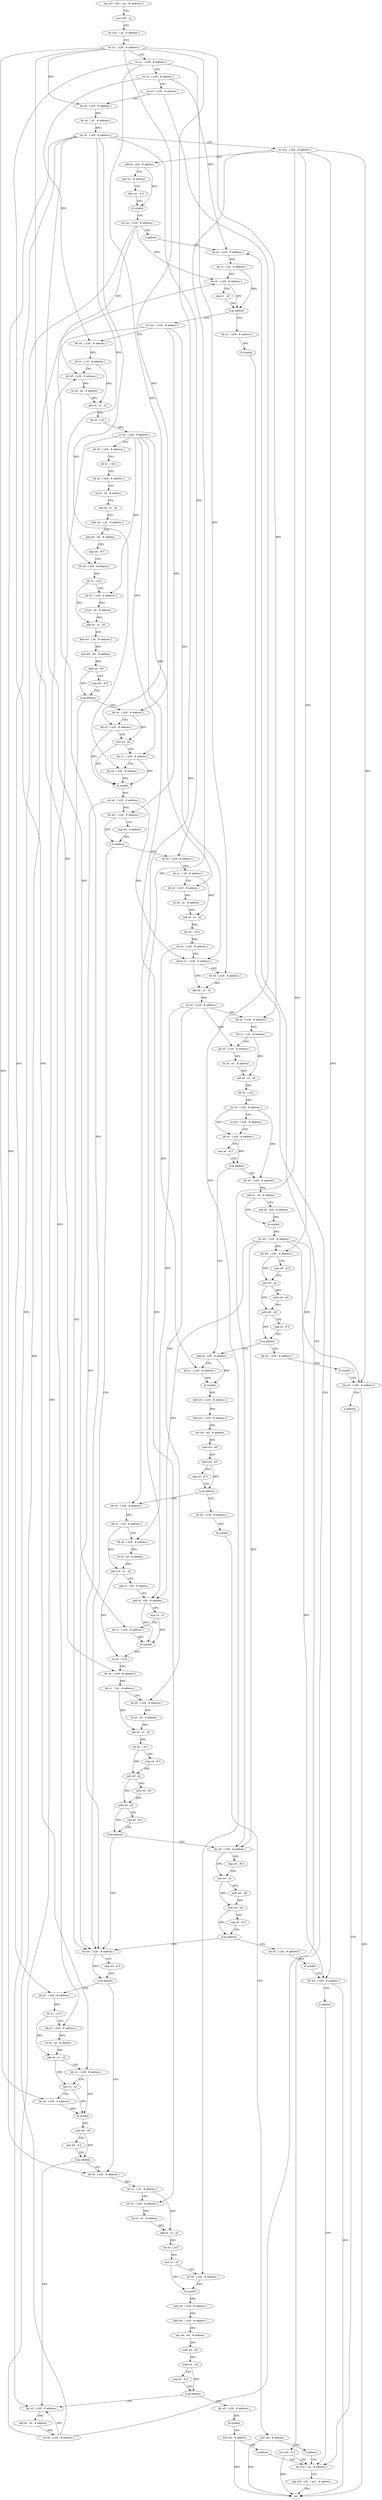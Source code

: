 digraph "func" {
"4336532" [label = "stp x29 , x30 , [ sp , #- address ]!" ]
"4336536" [label = "mov x29 , sp" ]
"4336540" [label = "str x19 , [ sp , # address ]" ]
"4336544" [label = "str x0 , [ x29 , # address ]" ]
"4336548" [label = "str x1 , [ x29 , # address ]" ]
"4336552" [label = "str x2 , [ x29 , # address ]" ]
"4336556" [label = "str x3 , [ x29 , # address ]" ]
"4336560" [label = "ldr x0 , [ x29 , # address ]" ]
"4336564" [label = "ldr x0 , [ x0 , # address ]" ]
"4336568" [label = "str x0 , [ x29 , # address ]" ]
"4336572" [label = "str wzr , [ x29 , # address ]" ]
"4336576" [label = "add x0 , x29 , # address" ]
"4336580" [label = "mov x2 , # address" ]
"4336584" [label = "mov w1 , # 0" ]
"4336588" [label = "bl symbol" ]
"4336592" [label = "str xzr , [ x29 , # address ]" ]
"4336596" [label = "b address" ]
"4337240" [label = "ldr x0 , [ x29 , # address ]" ]
"4337244" [label = "ldr x1 , [ x0 , # address ]" ]
"4337248" [label = "ldr x0 , [ x29 , # address ]" ]
"4337252" [label = "cmp x1 , x0" ]
"4337256" [label = "b.gt address" ]
"4336600" [label = "str wzr , [ x29 , # address ]" ]
"4337260" [label = "ldr x0 , [ x29 , # address ]" ]
"4336604" [label = "ldr x0 , [ x29 , # address ]" ]
"4336608" [label = "ldr x1 , [ x0 , # address ]" ]
"4336612" [label = "ldr x0 , [ x29 , # address ]" ]
"4336616" [label = "lsl x0 , x0 , # address" ]
"4336620" [label = "add x0 , x1 , x0" ]
"4336624" [label = "ldr x0 , [ x0 ]" ]
"4336628" [label = "str x0 , [ x29 , # address ]" ]
"4336632" [label = "ldr x0 , [ x29 , # address ]" ]
"4336636" [label = "ldr x1 , [ x0 ]" ]
"4336640" [label = "ldr x0 , [ x29 , # address ]" ]
"4336644" [label = "lsl x0 , x0 , # address" ]
"4336648" [label = "add x0 , x1 , x0" ]
"4336652" [label = "ldrb w0 , [ x0 , # address ]" ]
"4336656" [label = "and w0 , w0 , # address" ]
"4336660" [label = "cmp w0 , # 0" ]
"4336664" [label = "ldr x0 , [ x29 , # address ]" ]
"4336668" [label = "ldr x1 , [ x0 ]" ]
"4336672" [label = "ldr x0 , [ x29 , # address ]" ]
"4336676" [label = "lsl x0 , x0 , # address" ]
"4336680" [label = "add x0 , x1 , x0" ]
"4336684" [label = "ldrb w0 , [ x0 , # address ]" ]
"4336688" [label = "and w0 , w0 , # address" ]
"4336692" [label = "uxtb w0 , w0" ]
"4336696" [label = "cmp w0 , # 0" ]
"4336700" [label = "b.eq address" ]
"4337088" [label = "ldr w0 , [ x29 , # address ]" ]
"4336704" [label = "ldr x0 , [ x29 , # address ]" ]
"4337264" [label = "bl symbol" ]
"4337268" [label = "mov w0 , # 0" ]
"4337272" [label = "ldr x19 , [ sp , # address ]" ]
"4337092" [label = "cmp w0 , # 0" ]
"4337096" [label = "b.ne address" ]
"4337148" [label = "ldr x0 , [ x29 , # address ]" ]
"4337100" [label = "ldr x0 , [ x29 , # address ]" ]
"4336708" [label = "ldr x3 , [ x29 , # address ]" ]
"4336712" [label = "mov x2 , x0" ]
"4336716" [label = "ldr x1 , [ x29 , # address ]" ]
"4336720" [label = "ldr x0 , [ x29 , # address ]" ]
"4336724" [label = "bl symbol" ]
"4336728" [label = "str w0 , [ x29 , # address ]" ]
"4336732" [label = "ldr w0 , [ x29 , # address ]" ]
"4336736" [label = "cmp w0 , # address" ]
"4336740" [label = "b.le address" ]
"4336744" [label = "ldr x0 , [ x29 , # address ]" ]
"4337152" [label = "ldr x1 , [ x0 , # address ]" ]
"4337156" [label = "ldr x0 , [ x29 , # address ]" ]
"4337160" [label = "lsl x0 , x0 , # address" ]
"4337164" [label = "add x0 , x1 , x0" ]
"4337168" [label = "ldr x0 , [ x0 ]" ]
"4337172" [label = "mov x1 , x0" ]
"4337176" [label = "ldr x0 , [ x29 , # address ]" ]
"4337180" [label = "bl symbol" ]
"4337184" [label = "strb w0 , [ x29 , # address ]" ]
"4337188" [label = "ldrb w0 , [ x29 , # address ]" ]
"4337192" [label = "eor w0 , w0 , # address" ]
"4337196" [label = "uxtb w0 , w0" ]
"4337200" [label = "uxtb w0 , w0" ]
"4337204" [label = "cmp x0 , # 0" ]
"4337208" [label = "b.eq address" ]
"4337228" [label = "ldr x0 , [ x29 , # address ]" ]
"4337212" [label = "ldr x0 , [ x29 , # address ]" ]
"4337104" [label = "ldr x1 , [ x0 ]" ]
"4337108" [label = "ldr x0 , [ x29 , # address ]" ]
"4337112" [label = "lsl x0 , x0 , # address" ]
"4337116" [label = "add x0 , x1 , x0" ]
"4337120" [label = "ldr x2 , [ x29 , # address ]" ]
"4337124" [label = "mov x1 , x0" ]
"4337128" [label = "ldr x0 , [ x29 , # address ]" ]
"4337132" [label = "bl symbol" ]
"4337136" [label = "uxtb w0 , w0" ]
"4337140" [label = "cmp w0 , # 0" ]
"4337144" [label = "b.eq address" ]
"4336748" [label = "ldr x1 , [ x0 , # address ]" ]
"4336752" [label = "ldr x0 , [ x29 , # address ]" ]
"4336756" [label = "lsl x0 , x0 , # address" ]
"4336760" [label = "add x0 , x1 , x0" ]
"4336764" [label = "ldr x0 , [ x0 ]" ]
"4336768" [label = "str x0 , [ x29 , # address ]" ]
"4336772" [label = "ldrsw x1 , [ x29 , # address ]" ]
"4336776" [label = "ldr x0 , [ x29 , # address ]" ]
"4336780" [label = "add x0 , x1 , x0" ]
"4336784" [label = "str x0 , [ x29 , # address ]" ]
"4336788" [label = "ldr x0 , [ x29 , # address ]" ]
"4336792" [label = "ldr x1 , [ x0 , # address ]" ]
"4336796" [label = "ldr x0 , [ x29 , # address ]" ]
"4336800" [label = "lsl x0 , x0 , # address" ]
"4336804" [label = "add x0 , x1 , x0" ]
"4336808" [label = "ldr x0 , [ x0 ]" ]
"4336812" [label = "str x0 , [ x29 , # address ]" ]
"4336816" [label = "str xzr , [ x29 , # address ]" ]
"4336820" [label = "ldr x0 , [ x29 , # address ]" ]
"4336824" [label = "cmp x0 , # 0" ]
"4336828" [label = "b.eq address" ]
"4336896" [label = "add x0 , x29 , # address" ]
"4336832" [label = "ldr x0 , [ x29 , # address ]" ]
"4337232" [label = "add x0 , x0 , # address" ]
"4337236" [label = "str x0 , [ x29 , # address ]" ]
"4337216" [label = "bl symbol" ]
"4337220" [label = "mov w0 , # address" ]
"4337224" [label = "b address" ]
"4336900" [label = "ldr x1 , [ x29 , # address ]" ]
"4336904" [label = "bl symbol" ]
"4336908" [label = "strb w0 , [ x29 , # address ]" ]
"4336912" [label = "ldrb w0 , [ x29 , # address ]" ]
"4336916" [label = "eor w0 , w0 , # address" ]
"4336920" [label = "uxtb w0 , w0" ]
"4336924" [label = "uxtb w0 , w0" ]
"4336928" [label = "cmp x0 , # 0" ]
"4336932" [label = "b.eq address" ]
"4336952" [label = "ldr x0 , [ x29 , # address ]" ]
"4336936" [label = "ldr x0 , [ x29 , # address ]" ]
"4336836" [label = "add x1 , x0 , # address" ]
"4336840" [label = "add x0 , x29 , # address" ]
"4336844" [label = "bl symbol" ]
"4336848" [label = "str w0 , [ x29 , # address ]" ]
"4336852" [label = "ldr w0 , [ x29 , # address ]" ]
"4336856" [label = "cmp w0 , # 0" ]
"4336860" [label = "cset w0 , ne" ]
"4336864" [label = "uxtb w0 , w0" ]
"4336868" [label = "uxtb w0 , w0" ]
"4336872" [label = "cmp x0 , # 0" ]
"4336876" [label = "b.eq address" ]
"4336880" [label = "ldr x0 , [ x29 , # address ]" ]
"4337276" [label = "ldp x29 , x30 , [ sp ] , # address" ]
"4337280" [label = "ret" ]
"4336956" [label = "ldr x1 , [ x0 , # address ]" ]
"4336960" [label = "ldr x0 , [ x29 , # address ]" ]
"4336964" [label = "lsl x0 , x0 , # address" ]
"4336968" [label = "add x19 , x1 , x0" ]
"4336972" [label = "add x1 , x29 , # address" ]
"4336976" [label = "add x0 , x29 , # address" ]
"4336980" [label = "mov x2 , x1" ]
"4336984" [label = "ldr x1 , [ x29 , # address ]" ]
"4336988" [label = "bl symbol" ]
"4336992" [label = "str x0 , [ x19 ]" ]
"4336996" [label = "ldr x0 , [ x29 , # address ]" ]
"4337000" [label = "ldr x1 , [ x0 , # address ]" ]
"4337004" [label = "ldr x0 , [ x29 , # address ]" ]
"4337008" [label = "lsl x0 , x0 , # address" ]
"4337012" [label = "add x0 , x1 , x0" ]
"4337016" [label = "ldr x0 , [ x0 ]" ]
"4337020" [label = "cmp x0 , # 0" ]
"4337024" [label = "cset w0 , eq" ]
"4337028" [label = "uxtb w0 , w0" ]
"4337032" [label = "uxtb w0 , w0" ]
"4337036" [label = "cmp x0 , # 0" ]
"4337040" [label = "b.eq address" ]
"4337044" [label = "ldr w0 , [ x29 , # address ]" ]
"4336940" [label = "bl symbol" ]
"4336944" [label = "mov w0 , # address" ]
"4336948" [label = "b address" ]
"4336884" [label = "bl symbol" ]
"4336888" [label = "ldr w0 , [ x29 , # address ]" ]
"4336892" [label = "b address" ]
"4337048" [label = "cmp w0 , # 0" ]
"4337052" [label = "cset w0 , ne" ]
"4337056" [label = "uxtb w0 , w0" ]
"4337060" [label = "uxtb w0 , w0" ]
"4337064" [label = "cmp x0 , # 0" ]
"4337068" [label = "b.eq address" ]
"4337072" [label = "ldr x0 , [ x29 , # address ]" ]
"4337076" [label = "bl symbol" ]
"4337080" [label = "ldr w0 , [ x29 , # address ]" ]
"4337084" [label = "b address" ]
"4336532" -> "4336536" [ label = "CFG" ]
"4336536" -> "4336540" [ label = "CFG" ]
"4336540" -> "4336544" [ label = "CFG" ]
"4336544" -> "4336548" [ label = "CFG" ]
"4336544" -> "4336560" [ label = "DFG" ]
"4336544" -> "4336704" [ label = "DFG" ]
"4336544" -> "4337128" [ label = "DFG" ]
"4336544" -> "4336788" [ label = "DFG" ]
"4336544" -> "4336952" [ label = "DFG" ]
"4336544" -> "4336996" [ label = "DFG" ]
"4336548" -> "4336552" [ label = "CFG" ]
"4336548" -> "4336708" [ label = "DFG" ]
"4336548" -> "4337120" [ label = "DFG" ]
"4336548" -> "4336776" [ label = "DFG" ]
"4336552" -> "4336556" [ label = "CFG" ]
"4336552" -> "4337240" [ label = "DFG" ]
"4336552" -> "4336604" [ label = "DFG" ]
"4336556" -> "4336560" [ label = "CFG" ]
"4336556" -> "4337176" [ label = "DFG" ]
"4336560" -> "4336564" [ label = "DFG" ]
"4336564" -> "4336568" [ label = "DFG" ]
"4336568" -> "4336572" [ label = "CFG" ]
"4336568" -> "4336664" [ label = "DFG" ]
"4336568" -> "4336720" [ label = "DFG" ]
"4336568" -> "4337148" [ label = "DFG" ]
"4336568" -> "4337100" [ label = "DFG" ]
"4336568" -> "4336744" [ label = "DFG" ]
"4336568" -> "4336984" [ label = "DFG" ]
"4336572" -> "4336576" [ label = "CFG" ]
"4336572" -> "4336852" [ label = "DFG" ]
"4336572" -> "4336888" [ label = "DFG" ]
"4336572" -> "4337044" [ label = "DFG" ]
"4336572" -> "4337080" [ label = "DFG" ]
"4336572" -> "4336976" [ label = "DFG" ]
"4336576" -> "4336580" [ label = "CFG" ]
"4336576" -> "4336588" [ label = "DFG" ]
"4336580" -> "4336584" [ label = "CFG" ]
"4336584" -> "4336588" [ label = "CFG" ]
"4336588" -> "4336592" [ label = "CFG" ]
"4336592" -> "4336596" [ label = "CFG" ]
"4336592" -> "4337248" [ label = "DFG" ]
"4336592" -> "4336612" [ label = "DFG" ]
"4336592" -> "4337228" [ label = "DFG" ]
"4336596" -> "4337240" [ label = "CFG" ]
"4337240" -> "4337244" [ label = "DFG" ]
"4337244" -> "4337248" [ label = "CFG" ]
"4337244" -> "4337256" [ label = "DFG" ]
"4337248" -> "4337252" [ label = "CFG" ]
"4337248" -> "4337256" [ label = "DFG" ]
"4337252" -> "4337256" [ label = "CFG" ]
"4337256" -> "4336600" [ label = "CFG" ]
"4337256" -> "4337260" [ label = "CFG" ]
"4336600" -> "4336604" [ label = "CFG" ]
"4336600" -> "4337088" [ label = "DFG" ]
"4336600" -> "4336732" [ label = "DFG" ]
"4336600" -> "4336772" [ label = "DFG" ]
"4337260" -> "4337264" [ label = "DFG" ]
"4336604" -> "4336608" [ label = "DFG" ]
"4336608" -> "4336612" [ label = "CFG" ]
"4336608" -> "4336620" [ label = "DFG" ]
"4336612" -> "4336616" [ label = "DFG" ]
"4336616" -> "4336620" [ label = "DFG" ]
"4336620" -> "4336624" [ label = "DFG" ]
"4336624" -> "4336628" [ label = "DFG" ]
"4336628" -> "4336632" [ label = "CFG" ]
"4336628" -> "4336672" [ label = "DFG" ]
"4336628" -> "4336716" [ label = "DFG" ]
"4336628" -> "4337156" [ label = "DFG" ]
"4336628" -> "4337108" [ label = "DFG" ]
"4336628" -> "4336752" [ label = "DFG" ]
"4336632" -> "4336636" [ label = "CFG" ]
"4336636" -> "4336640" [ label = "CFG" ]
"4336640" -> "4336644" [ label = "CFG" ]
"4336644" -> "4336648" [ label = "CFG" ]
"4336648" -> "4336652" [ label = "CFG" ]
"4336652" -> "4336656" [ label = "CFG" ]
"4336656" -> "4336660" [ label = "CFG" ]
"4336660" -> "4336664" [ label = "CFG" ]
"4336664" -> "4336668" [ label = "DFG" ]
"4336668" -> "4336672" [ label = "CFG" ]
"4336668" -> "4336680" [ label = "DFG" ]
"4336672" -> "4336676" [ label = "DFG" ]
"4336676" -> "4336680" [ label = "DFG" ]
"4336680" -> "4336684" [ label = "DFG" ]
"4336684" -> "4336688" [ label = "DFG" ]
"4336688" -> "4336692" [ label = "DFG" ]
"4336692" -> "4336696" [ label = "CFG" ]
"4336692" -> "4336700" [ label = "DFG" ]
"4336696" -> "4336700" [ label = "CFG" ]
"4336700" -> "4337088" [ label = "CFG" ]
"4336700" -> "4336704" [ label = "CFG" ]
"4337088" -> "4337092" [ label = "CFG" ]
"4337088" -> "4337096" [ label = "DFG" ]
"4336704" -> "4336708" [ label = "CFG" ]
"4336704" -> "4336712" [ label = "DFG" ]
"4337264" -> "4337268" [ label = "CFG" ]
"4337268" -> "4337272" [ label = "CFG" ]
"4337268" -> "4337280" [ label = "DFG" ]
"4337272" -> "4337276" [ label = "CFG" ]
"4337092" -> "4337096" [ label = "CFG" ]
"4337096" -> "4337148" [ label = "CFG" ]
"4337096" -> "4337100" [ label = "CFG" ]
"4337148" -> "4337152" [ label = "DFG" ]
"4337100" -> "4337104" [ label = "DFG" ]
"4336708" -> "4336712" [ label = "CFG" ]
"4336708" -> "4336724" [ label = "DFG" ]
"4336712" -> "4336716" [ label = "CFG" ]
"4336712" -> "4336724" [ label = "DFG" ]
"4336716" -> "4336720" [ label = "CFG" ]
"4336716" -> "4336724" [ label = "DFG" ]
"4336720" -> "4336724" [ label = "DFG" ]
"4336724" -> "4336728" [ label = "DFG" ]
"4336728" -> "4336732" [ label = "DFG" ]
"4336728" -> "4337088" [ label = "DFG" ]
"4336728" -> "4336772" [ label = "DFG" ]
"4336732" -> "4336736" [ label = "CFG" ]
"4336732" -> "4336740" [ label = "DFG" ]
"4336736" -> "4336740" [ label = "CFG" ]
"4336740" -> "4337088" [ label = "CFG" ]
"4336740" -> "4336744" [ label = "CFG" ]
"4336744" -> "4336748" [ label = "DFG" ]
"4337152" -> "4337156" [ label = "CFG" ]
"4337152" -> "4337164" [ label = "DFG" ]
"4337156" -> "4337160" [ label = "DFG" ]
"4337160" -> "4337164" [ label = "DFG" ]
"4337164" -> "4337168" [ label = "DFG" ]
"4337168" -> "4337172" [ label = "DFG" ]
"4337172" -> "4337176" [ label = "CFG" ]
"4337172" -> "4337180" [ label = "DFG" ]
"4337176" -> "4337180" [ label = "DFG" ]
"4337180" -> "4337184" [ label = "DFG" ]
"4337184" -> "4337188" [ label = "DFG" ]
"4337188" -> "4337192" [ label = "DFG" ]
"4337192" -> "4337196" [ label = "DFG" ]
"4337196" -> "4337200" [ label = "DFG" ]
"4337200" -> "4337204" [ label = "CFG" ]
"4337200" -> "4337208" [ label = "DFG" ]
"4337204" -> "4337208" [ label = "CFG" ]
"4337208" -> "4337228" [ label = "CFG" ]
"4337208" -> "4337212" [ label = "CFG" ]
"4337228" -> "4337232" [ label = "DFG" ]
"4337212" -> "4337216" [ label = "DFG" ]
"4337104" -> "4337108" [ label = "CFG" ]
"4337104" -> "4337116" [ label = "DFG" ]
"4337108" -> "4337112" [ label = "DFG" ]
"4337112" -> "4337116" [ label = "DFG" ]
"4337116" -> "4337120" [ label = "CFG" ]
"4337116" -> "4337124" [ label = "DFG" ]
"4337120" -> "4337124" [ label = "CFG" ]
"4337120" -> "4337132" [ label = "DFG" ]
"4337124" -> "4337128" [ label = "CFG" ]
"4337124" -> "4337132" [ label = "DFG" ]
"4337128" -> "4337132" [ label = "DFG" ]
"4337132" -> "4337136" [ label = "DFG" ]
"4337136" -> "4337140" [ label = "CFG" ]
"4337136" -> "4337144" [ label = "DFG" ]
"4337140" -> "4337144" [ label = "CFG" ]
"4337144" -> "4337228" [ label = "CFG" ]
"4337144" -> "4337148" [ label = "CFG" ]
"4336748" -> "4336752" [ label = "CFG" ]
"4336748" -> "4336760" [ label = "DFG" ]
"4336752" -> "4336756" [ label = "DFG" ]
"4336756" -> "4336760" [ label = "DFG" ]
"4336760" -> "4336764" [ label = "DFG" ]
"4336764" -> "4336768" [ label = "DFG" ]
"4336768" -> "4336772" [ label = "CFG" ]
"4336768" -> "4336900" [ label = "DFG" ]
"4336772" -> "4336776" [ label = "CFG" ]
"4336772" -> "4336780" [ label = "DFG" ]
"4336776" -> "4336780" [ label = "DFG" ]
"4336780" -> "4336784" [ label = "DFG" ]
"4336784" -> "4336788" [ label = "CFG" ]
"4336784" -> "4336796" [ label = "DFG" ]
"4336784" -> "4336960" [ label = "DFG" ]
"4336784" -> "4337004" [ label = "DFG" ]
"4336788" -> "4336792" [ label = "DFG" ]
"4336792" -> "4336796" [ label = "CFG" ]
"4336792" -> "4336804" [ label = "DFG" ]
"4336796" -> "4336800" [ label = "DFG" ]
"4336800" -> "4336804" [ label = "DFG" ]
"4336804" -> "4336808" [ label = "DFG" ]
"4336808" -> "4336812" [ label = "DFG" ]
"4336812" -> "4336816" [ label = "CFG" ]
"4336812" -> "4336820" [ label = "DFG" ]
"4336812" -> "4336832" [ label = "DFG" ]
"4336816" -> "4336820" [ label = "CFG" ]
"4336820" -> "4336824" [ label = "CFG" ]
"4336820" -> "4336828" [ label = "DFG" ]
"4336824" -> "4336828" [ label = "CFG" ]
"4336828" -> "4336896" [ label = "CFG" ]
"4336828" -> "4336832" [ label = "CFG" ]
"4336896" -> "4336900" [ label = "CFG" ]
"4336896" -> "4336904" [ label = "DFG" ]
"4336832" -> "4336836" [ label = "DFG" ]
"4337232" -> "4337236" [ label = "DFG" ]
"4337236" -> "4337240" [ label = "CFG" ]
"4337236" -> "4337248" [ label = "DFG" ]
"4337236" -> "4336612" [ label = "DFG" ]
"4337236" -> "4337228" [ label = "DFG" ]
"4337216" -> "4337220" [ label = "CFG" ]
"4337220" -> "4337224" [ label = "CFG" ]
"4337220" -> "4337280" [ label = "DFG" ]
"4337224" -> "4337272" [ label = "CFG" ]
"4336900" -> "4336904" [ label = "DFG" ]
"4336904" -> "4336908" [ label = "DFG" ]
"4336908" -> "4336912" [ label = "DFG" ]
"4336912" -> "4336916" [ label = "DFG" ]
"4336916" -> "4336920" [ label = "DFG" ]
"4336920" -> "4336924" [ label = "DFG" ]
"4336924" -> "4336928" [ label = "CFG" ]
"4336924" -> "4336932" [ label = "DFG" ]
"4336928" -> "4336932" [ label = "CFG" ]
"4336932" -> "4336952" [ label = "CFG" ]
"4336932" -> "4336936" [ label = "CFG" ]
"4336952" -> "4336956" [ label = "DFG" ]
"4336936" -> "4336940" [ label = "DFG" ]
"4336836" -> "4336840" [ label = "CFG" ]
"4336836" -> "4336844" [ label = "DFG" ]
"4336840" -> "4336844" [ label = "DFG" ]
"4336844" -> "4336848" [ label = "DFG" ]
"4336848" -> "4336852" [ label = "DFG" ]
"4336848" -> "4336888" [ label = "DFG" ]
"4336848" -> "4337044" [ label = "DFG" ]
"4336848" -> "4337080" [ label = "DFG" ]
"4336848" -> "4336976" [ label = "DFG" ]
"4336852" -> "4336856" [ label = "CFG" ]
"4336852" -> "4336860" [ label = "DFG" ]
"4336856" -> "4336860" [ label = "CFG" ]
"4336860" -> "4336864" [ label = "DFG" ]
"4336860" -> "4336868" [ label = "DFG" ]
"4336864" -> "4336868" [ label = "DFG" ]
"4336868" -> "4336872" [ label = "CFG" ]
"4336868" -> "4336876" [ label = "DFG" ]
"4336872" -> "4336876" [ label = "CFG" ]
"4336876" -> "4336896" [ label = "CFG" ]
"4336876" -> "4336880" [ label = "CFG" ]
"4336880" -> "4336884" [ label = "DFG" ]
"4337276" -> "4337280" [ label = "CFG" ]
"4336956" -> "4336960" [ label = "CFG" ]
"4336956" -> "4336968" [ label = "DFG" ]
"4336960" -> "4336964" [ label = "DFG" ]
"4336964" -> "4336968" [ label = "DFG" ]
"4336968" -> "4336972" [ label = "CFG" ]
"4336968" -> "4336992" [ label = "DFG" ]
"4336972" -> "4336976" [ label = "CFG" ]
"4336976" -> "4336980" [ label = "CFG" ]
"4336976" -> "4336988" [ label = "DFG" ]
"4336980" -> "4336984" [ label = "CFG" ]
"4336980" -> "4336988" [ label = "DFG" ]
"4336984" -> "4336988" [ label = "DFG" ]
"4336988" -> "4336992" [ label = "DFG" ]
"4336992" -> "4336996" [ label = "CFG" ]
"4336996" -> "4337000" [ label = "DFG" ]
"4337000" -> "4337004" [ label = "CFG" ]
"4337000" -> "4337012" [ label = "DFG" ]
"4337004" -> "4337008" [ label = "DFG" ]
"4337008" -> "4337012" [ label = "DFG" ]
"4337012" -> "4337016" [ label = "DFG" ]
"4337016" -> "4337020" [ label = "CFG" ]
"4337016" -> "4337024" [ label = "DFG" ]
"4337020" -> "4337024" [ label = "CFG" ]
"4337024" -> "4337028" [ label = "DFG" ]
"4337024" -> "4337032" [ label = "DFG" ]
"4337028" -> "4337032" [ label = "DFG" ]
"4337032" -> "4337036" [ label = "CFG" ]
"4337032" -> "4337040" [ label = "DFG" ]
"4337036" -> "4337040" [ label = "CFG" ]
"4337040" -> "4337088" [ label = "CFG" ]
"4337040" -> "4337044" [ label = "CFG" ]
"4337044" -> "4337048" [ label = "CFG" ]
"4337044" -> "4337052" [ label = "DFG" ]
"4336940" -> "4336944" [ label = "CFG" ]
"4336944" -> "4336948" [ label = "CFG" ]
"4336944" -> "4337280" [ label = "DFG" ]
"4336948" -> "4337272" [ label = "CFG" ]
"4336884" -> "4336888" [ label = "CFG" ]
"4336888" -> "4336892" [ label = "CFG" ]
"4336888" -> "4337280" [ label = "DFG" ]
"4336892" -> "4337272" [ label = "CFG" ]
"4337048" -> "4337052" [ label = "CFG" ]
"4337052" -> "4337056" [ label = "DFG" ]
"4337052" -> "4337060" [ label = "DFG" ]
"4337056" -> "4337060" [ label = "DFG" ]
"4337060" -> "4337064" [ label = "CFG" ]
"4337060" -> "4337068" [ label = "DFG" ]
"4337064" -> "4337068" [ label = "CFG" ]
"4337068" -> "4337088" [ label = "CFG" ]
"4337068" -> "4337072" [ label = "CFG" ]
"4337072" -> "4337076" [ label = "DFG" ]
"4337076" -> "4337080" [ label = "CFG" ]
"4337080" -> "4337084" [ label = "CFG" ]
"4337080" -> "4337280" [ label = "DFG" ]
"4337084" -> "4337272" [ label = "CFG" ]
}
